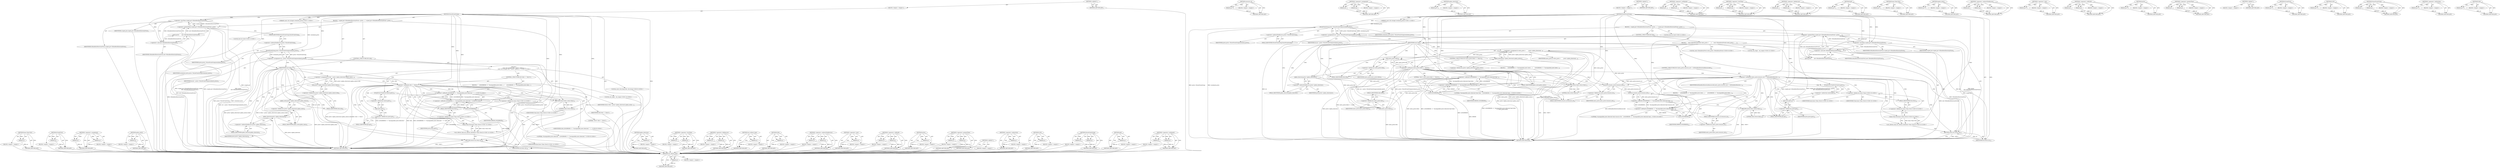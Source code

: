 digraph "title" {
vulnerable_180 [label=<(METHOD,base.Time.Now)>];
vulnerable_181 [label=<(PARAM,p1)>];
vulnerable_182 [label=<(BLOCK,&lt;empty&gt;,&lt;empty&gt;)>];
vulnerable_183 [label=<(METHOD_RETURN,ANY)>];
vulnerable_164 [label=<(METHOD,FromProto)>];
vulnerable_165 [label=<(PARAM,p1)>];
vulnerable_166 [label=<(BLOCK,&lt;empty&gt;,&lt;empty&gt;)>];
vulnerable_167 [label=<(METHOD_RETURN,ANY)>];
vulnerable_118 [label=<(METHOD,&lt;operator&gt;.assignment)>];
vulnerable_119 [label=<(PARAM,p1)>];
vulnerable_120 [label=<(PARAM,p2)>];
vulnerable_121 [label=<(BLOCK,&lt;empty&gt;,&lt;empty&gt;)>];
vulnerable_122 [label=<(METHOD_RETURN,ANY)>];
vulnerable_142 [label=<(METHOD,gdata_entry)>];
vulnerable_143 [label=<(PARAM,p1)>];
vulnerable_144 [label=<(BLOCK,&lt;empty&gt;,&lt;empty&gt;)>];
vulnerable_145 [label=<(METHOD_RETURN,ANY)>];
vulnerable_6 [label=<(METHOD,&lt;global&gt;)<SUB>1</SUB>>];
vulnerable_7 [label=<(BLOCK,&lt;empty&gt;,&lt;empty&gt;)<SUB>1</SUB>>];
vulnerable_8 [label=<(METHOD,ParseFromString)<SUB>1</SUB>>];
vulnerable_9 [label="<(PARAM,const std::string&amp; serialized_proto)<SUB>1</SUB>>"];
vulnerable_10 [label=<(BLOCK,{
  scoped_ptr&lt;GDataRootDirectoryProto&gt; proto(
...,{
  scoped_ptr&lt;GDataRootDirectoryProto&gt; proto(
...)<SUB>1</SUB>>];
vulnerable_11 [label=<(&lt;operator&gt;.greaterThan,scoped_ptr&lt;GDataRootDirectoryProto&gt; proto(
    ...)<SUB>2</SUB>>];
vulnerable_12 [label=<(&lt;operator&gt;.lessThan,scoped_ptr&lt;GDataRootDirectoryProto)<SUB>2</SUB>>];
vulnerable_13 [label=<(IDENTIFIER,scoped_ptr,scoped_ptr&lt;GDataRootDirectoryProto)<SUB>2</SUB>>];
vulnerable_14 [label=<(IDENTIFIER,GDataRootDirectoryProto,scoped_ptr&lt;GDataRootDirectoryProto)<SUB>2</SUB>>];
vulnerable_15 [label=<(proto,proto(
       new GDataRootDirectoryProto()))<SUB>2</SUB>>];
vulnerable_16 [label=<(&lt;operator&gt;.new,new GDataRootDirectoryProto())<SUB>3</SUB>>];
vulnerable_17 [label=<(IDENTIFIER,GDataRootDirectoryProto,new GDataRootDirectoryProto())<SUB>3</SUB>>];
vulnerable_18 [label="<(LOCAL,bool ok: bool)<SUB>4</SUB>>"];
vulnerable_19 [label=<(&lt;operator&gt;.assignment,ok = proto-&gt;ParseFromString(serialized_proto))<SUB>4</SUB>>];
vulnerable_20 [label=<(IDENTIFIER,ok,ok = proto-&gt;ParseFromString(serialized_proto))<SUB>4</SUB>>];
vulnerable_21 [label=<(ParseFromString,proto-&gt;ParseFromString(serialized_proto))<SUB>4</SUB>>];
vulnerable_22 [label=<(&lt;operator&gt;.indirectFieldAccess,proto-&gt;ParseFromString)<SUB>4</SUB>>];
vulnerable_23 [label=<(IDENTIFIER,proto,proto-&gt;ParseFromString(serialized_proto))<SUB>4</SUB>>];
vulnerable_24 [label=<(FIELD_IDENTIFIER,ParseFromString,ParseFromString)<SUB>4</SUB>>];
vulnerable_25 [label=<(IDENTIFIER,serialized_proto,proto-&gt;ParseFromString(serialized_proto))<SUB>4</SUB>>];
vulnerable_26 [label=<(CONTROL_STRUCTURE,IF,if (ok))<SUB>5</SUB>>];
vulnerable_27 [label=<(IDENTIFIER,ok,if (ok))<SUB>5</SUB>>];
vulnerable_28 [label="<(BLOCK,{
    const std::string&amp; title = proto-&gt;gdata_d...,{
    const std::string&amp; title = proto-&gt;gdata_d...)<SUB>5</SUB>>"];
vulnerable_29 [label="<(LOCAL,const std.string title: std.string)<SUB>6</SUB>>"];
vulnerable_30 [label=<(&lt;operator&gt;.assignment,&amp; title = proto-&gt;gdata_directory().gdata_entry(...)<SUB>6</SUB>>];
vulnerable_31 [label=<(IDENTIFIER,title,&amp; title = proto-&gt;gdata_directory().gdata_entry(...)<SUB>6</SUB>>];
vulnerable_32 [label=<(title,proto-&gt;gdata_directory().gdata_entry().title())<SUB>6</SUB>>];
vulnerable_33 [label=<(&lt;operator&gt;.fieldAccess,proto-&gt;gdata_directory().gdata_entry().title)<SUB>6</SUB>>];
vulnerable_34 [label=<(gdata_entry,proto-&gt;gdata_directory().gdata_entry())<SUB>6</SUB>>];
vulnerable_35 [label=<(&lt;operator&gt;.fieldAccess,proto-&gt;gdata_directory().gdata_entry)<SUB>6</SUB>>];
vulnerable_36 [label=<(gdata_directory,proto-&gt;gdata_directory())<SUB>6</SUB>>];
vulnerable_37 [label=<(&lt;operator&gt;.indirectFieldAccess,proto-&gt;gdata_directory)<SUB>6</SUB>>];
vulnerable_38 [label=<(IDENTIFIER,proto,proto-&gt;gdata_directory())<SUB>6</SUB>>];
vulnerable_39 [label=<(FIELD_IDENTIFIER,gdata_directory,gdata_directory)<SUB>6</SUB>>];
vulnerable_40 [label=<(FIELD_IDENTIFIER,gdata_entry,gdata_entry)<SUB>6</SUB>>];
vulnerable_41 [label=<(FIELD_IDENTIFIER,title,title)<SUB>6</SUB>>];
vulnerable_42 [label=<(CONTROL_STRUCTURE,IF,if (title != &quot;drive&quot;))<SUB>7</SUB>>];
vulnerable_43 [label=<(&lt;operator&gt;.notEquals,title != &quot;drive&quot;)<SUB>7</SUB>>];
vulnerable_44 [label=<(IDENTIFIER,title,title != &quot;drive&quot;)<SUB>7</SUB>>];
vulnerable_45 [label=<(LITERAL,&quot;drive&quot;,title != &quot;drive&quot;)<SUB>7</SUB>>];
vulnerable_46 [label=<(BLOCK,{
      LOG(ERROR) &lt;&lt; &quot;Incompatible proto detec...,{
      LOG(ERROR) &lt;&lt; &quot;Incompatible proto detec...)<SUB>7</SUB>>];
vulnerable_47 [label="<(&lt;operator&gt;.shiftLeft,LOG(ERROR) &lt;&lt; &quot;Incompatible proto detected: &quot; &lt;...)<SUB>8</SUB>>"];
vulnerable_48 [label="<(&lt;operator&gt;.shiftLeft,LOG(ERROR) &lt;&lt; &quot;Incompatible proto detected: &quot;)<SUB>8</SUB>>"];
vulnerable_49 [label=<(LOG,LOG(ERROR))<SUB>8</SUB>>];
vulnerable_50 [label=<(IDENTIFIER,ERROR,LOG(ERROR))<SUB>8</SUB>>];
vulnerable_51 [label="<(LITERAL,&quot;Incompatible proto detected: &quot;,LOG(ERROR) &lt;&lt; &quot;Incompatible proto detected: &quot;)<SUB>8</SUB>>"];
vulnerable_52 [label="<(IDENTIFIER,title,LOG(ERROR) &lt;&lt; &quot;Incompatible proto detected: &quot; &lt;...)<SUB>8</SUB>>"];
vulnerable_53 [label=<(RETURN,return false;,return false;)<SUB>9</SUB>>];
vulnerable_54 [label=<(LITERAL,false,return false;)<SUB>9</SUB>>];
vulnerable_55 [label=<(FromProto,FromProto(*proto.get()))<SUB>12</SUB>>];
vulnerable_56 [label=<(&lt;operator&gt;.indirection,*proto.get())<SUB>12</SUB>>];
vulnerable_57 [label=<(get,proto.get())<SUB>12</SUB>>];
vulnerable_58 [label=<(&lt;operator&gt;.fieldAccess,proto.get)<SUB>12</SUB>>];
vulnerable_59 [label=<(IDENTIFIER,proto,proto.get())<SUB>12</SUB>>];
vulnerable_60 [label=<(FIELD_IDENTIFIER,get,get)<SUB>12</SUB>>];
vulnerable_61 [label="<(LOCAL,set_origin : set_origin)<SUB>13</SUB>>"];
vulnerable_62 [label="<(set_refresh_time,set_refresh_time(base::Time::Now()))<SUB>14</SUB>>"];
vulnerable_63 [label="<(base.Time.Now,base::Time::Now())<SUB>14</SUB>>"];
vulnerable_64 [label="<(&lt;operator&gt;.fieldAccess,base::Time::Now)<SUB>14</SUB>>"];
vulnerable_65 [label="<(&lt;operator&gt;.fieldAccess,base::Time)<SUB>14</SUB>>"];
vulnerable_66 [label="<(IDENTIFIER,base,base::Time::Now())<SUB>14</SUB>>"];
vulnerable_67 [label="<(IDENTIFIER,Time,base::Time::Now())<SUB>14</SUB>>"];
vulnerable_68 [label=<(FIELD_IDENTIFIER,Now,Now)<SUB>14</SUB>>];
vulnerable_69 [label=<(RETURN,return ok;,return ok;)<SUB>16</SUB>>];
vulnerable_70 [label=<(IDENTIFIER,ok,return ok;)<SUB>16</SUB>>];
vulnerable_71 [label=<(METHOD_RETURN,bool)<SUB>1</SUB>>];
vulnerable_73 [label=<(METHOD_RETURN,ANY)<SUB>1</SUB>>];
vulnerable_146 [label=<(METHOD,gdata_directory)>];
vulnerable_147 [label=<(PARAM,p1)>];
vulnerable_148 [label=<(BLOCK,&lt;empty&gt;,&lt;empty&gt;)>];
vulnerable_149 [label=<(METHOD_RETURN,ANY)>];
vulnerable_105 [label=<(METHOD,&lt;operator&gt;.lessThan)>];
vulnerable_106 [label=<(PARAM,p1)>];
vulnerable_107 [label=<(PARAM,p2)>];
vulnerable_108 [label=<(BLOCK,&lt;empty&gt;,&lt;empty&gt;)>];
vulnerable_109 [label=<(METHOD_RETURN,ANY)>];
vulnerable_137 [label=<(METHOD,&lt;operator&gt;.fieldAccess)>];
vulnerable_138 [label=<(PARAM,p1)>];
vulnerable_139 [label=<(PARAM,p2)>];
vulnerable_140 [label=<(BLOCK,&lt;empty&gt;,&lt;empty&gt;)>];
vulnerable_141 [label=<(METHOD_RETURN,ANY)>];
vulnerable_176 [label=<(METHOD,set_refresh_time)>];
vulnerable_177 [label=<(PARAM,p1)>];
vulnerable_178 [label=<(BLOCK,&lt;empty&gt;,&lt;empty&gt;)>];
vulnerable_179 [label=<(METHOD_RETURN,ANY)>];
vulnerable_133 [label=<(METHOD,title)>];
vulnerable_134 [label=<(PARAM,p1)>];
vulnerable_135 [label=<(BLOCK,&lt;empty&gt;,&lt;empty&gt;)>];
vulnerable_136 [label=<(METHOD_RETURN,ANY)>];
vulnerable_128 [label=<(METHOD,&lt;operator&gt;.indirectFieldAccess)>];
vulnerable_129 [label=<(PARAM,p1)>];
vulnerable_130 [label=<(PARAM,p2)>];
vulnerable_131 [label=<(BLOCK,&lt;empty&gt;,&lt;empty&gt;)>];
vulnerable_132 [label=<(METHOD_RETURN,ANY)>];
vulnerable_114 [label=<(METHOD,&lt;operator&gt;.new)>];
vulnerable_115 [label=<(PARAM,p1)>];
vulnerable_116 [label=<(BLOCK,&lt;empty&gt;,&lt;empty&gt;)>];
vulnerable_117 [label=<(METHOD_RETURN,ANY)>];
vulnerable_155 [label=<(METHOD,&lt;operator&gt;.shiftLeft)>];
vulnerable_156 [label=<(PARAM,p1)>];
vulnerable_157 [label=<(PARAM,p2)>];
vulnerable_158 [label=<(BLOCK,&lt;empty&gt;,&lt;empty&gt;)>];
vulnerable_159 [label=<(METHOD_RETURN,ANY)>];
vulnerable_110 [label=<(METHOD,proto)>];
vulnerable_111 [label=<(PARAM,p1)>];
vulnerable_112 [label=<(BLOCK,&lt;empty&gt;,&lt;empty&gt;)>];
vulnerable_113 [label=<(METHOD_RETURN,ANY)>];
vulnerable_100 [label=<(METHOD,&lt;operator&gt;.greaterThan)>];
vulnerable_101 [label=<(PARAM,p1)>];
vulnerable_102 [label=<(PARAM,p2)>];
vulnerable_103 [label=<(BLOCK,&lt;empty&gt;,&lt;empty&gt;)>];
vulnerable_104 [label=<(METHOD_RETURN,ANY)>];
vulnerable_94 [label=<(METHOD,&lt;global&gt;)<SUB>1</SUB>>];
vulnerable_95 [label=<(BLOCK,&lt;empty&gt;,&lt;empty&gt;)>];
vulnerable_96 [label=<(METHOD_RETURN,ANY)>];
vulnerable_168 [label=<(METHOD,&lt;operator&gt;.indirection)>];
vulnerable_169 [label=<(PARAM,p1)>];
vulnerable_170 [label=<(BLOCK,&lt;empty&gt;,&lt;empty&gt;)>];
vulnerable_171 [label=<(METHOD_RETURN,ANY)>];
vulnerable_160 [label=<(METHOD,LOG)>];
vulnerable_161 [label=<(PARAM,p1)>];
vulnerable_162 [label=<(BLOCK,&lt;empty&gt;,&lt;empty&gt;)>];
vulnerable_163 [label=<(METHOD_RETURN,ANY)>];
vulnerable_123 [label=<(METHOD,ParseFromString)>];
vulnerable_124 [label=<(PARAM,p1)>];
vulnerable_125 [label=<(PARAM,p2)>];
vulnerable_126 [label=<(BLOCK,&lt;empty&gt;,&lt;empty&gt;)>];
vulnerable_127 [label=<(METHOD_RETURN,ANY)>];
vulnerable_172 [label=<(METHOD,get)>];
vulnerable_173 [label=<(PARAM,p1)>];
vulnerable_174 [label=<(BLOCK,&lt;empty&gt;,&lt;empty&gt;)>];
vulnerable_175 [label=<(METHOD_RETURN,ANY)>];
vulnerable_150 [label=<(METHOD,&lt;operator&gt;.notEquals)>];
vulnerable_151 [label=<(PARAM,p1)>];
vulnerable_152 [label=<(PARAM,p2)>];
vulnerable_153 [label=<(BLOCK,&lt;empty&gt;,&lt;empty&gt;)>];
vulnerable_154 [label=<(METHOD_RETURN,ANY)>];
fixed_206 [label=<(METHOD,set_refresh_time)>];
fixed_207 [label=<(PARAM,p1)>];
fixed_208 [label=<(BLOCK,&lt;empty&gt;,&lt;empty&gt;)>];
fixed_209 [label=<(METHOD_RETURN,ANY)>];
fixed_190 [label=<(METHOD,resource_id)>];
fixed_191 [label=<(PARAM,p1)>];
fixed_192 [label=<(BLOCK,&lt;empty&gt;,&lt;empty&gt;)>];
fixed_193 [label=<(METHOD_RETURN,ANY)>];
fixed_144 [label=<(METHOD,&lt;operator&gt;.assignment)>];
fixed_145 [label=<(PARAM,p1)>];
fixed_146 [label=<(PARAM,p2)>];
fixed_147 [label=<(BLOCK,&lt;empty&gt;,&lt;empty&gt;)>];
fixed_148 [label=<(METHOD_RETURN,ANY)>];
fixed_168 [label=<(METHOD,gdata_directory)>];
fixed_169 [label=<(PARAM,p1)>];
fixed_170 [label=<(BLOCK,&lt;empty&gt;,&lt;empty&gt;)>];
fixed_171 [label=<(METHOD_RETURN,ANY)>];
fixed_6 [label=<(METHOD,&lt;global&gt;)<SUB>1</SUB>>];
fixed_7 [label=<(BLOCK,&lt;empty&gt;,&lt;empty&gt;)<SUB>1</SUB>>];
fixed_8 [label=<(METHOD,ParseFromString)<SUB>1</SUB>>];
fixed_9 [label="<(PARAM,const std::string&amp; serialized_proto)<SUB>1</SUB>>"];
fixed_10 [label=<(BLOCK,{
  scoped_ptr&lt;GDataRootDirectoryProto&gt; proto(
...,{
  scoped_ptr&lt;GDataRootDirectoryProto&gt; proto(
...)<SUB>1</SUB>>];
fixed_11 [label=<(&lt;operator&gt;.greaterThan,scoped_ptr&lt;GDataRootDirectoryProto&gt; proto(
    ...)<SUB>2</SUB>>];
fixed_12 [label=<(&lt;operator&gt;.lessThan,scoped_ptr&lt;GDataRootDirectoryProto)<SUB>2</SUB>>];
fixed_13 [label=<(IDENTIFIER,scoped_ptr,scoped_ptr&lt;GDataRootDirectoryProto)<SUB>2</SUB>>];
fixed_14 [label=<(IDENTIFIER,GDataRootDirectoryProto,scoped_ptr&lt;GDataRootDirectoryProto)<SUB>2</SUB>>];
fixed_15 [label=<(proto,proto(
       new GDataRootDirectoryProto()))<SUB>2</SUB>>];
fixed_16 [label=<(&lt;operator&gt;.new,new GDataRootDirectoryProto())<SUB>3</SUB>>];
fixed_17 [label=<(IDENTIFIER,GDataRootDirectoryProto,new GDataRootDirectoryProto())<SUB>3</SUB>>];
fixed_18 [label="<(LOCAL,bool ok: bool)<SUB>4</SUB>>"];
fixed_19 [label=<(&lt;operator&gt;.assignment,ok = proto-&gt;ParseFromString(serialized_proto))<SUB>4</SUB>>];
fixed_20 [label=<(IDENTIFIER,ok,ok = proto-&gt;ParseFromString(serialized_proto))<SUB>4</SUB>>];
fixed_21 [label=<(ParseFromString,proto-&gt;ParseFromString(serialized_proto))<SUB>4</SUB>>];
fixed_22 [label=<(&lt;operator&gt;.indirectFieldAccess,proto-&gt;ParseFromString)<SUB>4</SUB>>];
fixed_23 [label=<(IDENTIFIER,proto,proto-&gt;ParseFromString(serialized_proto))<SUB>4</SUB>>];
fixed_24 [label=<(FIELD_IDENTIFIER,ParseFromString,ParseFromString)<SUB>4</SUB>>];
fixed_25 [label=<(IDENTIFIER,serialized_proto,proto-&gt;ParseFromString(serialized_proto))<SUB>4</SUB>>];
fixed_26 [label=<(CONTROL_STRUCTURE,IF,if (ok))<SUB>5</SUB>>];
fixed_27 [label=<(IDENTIFIER,ok,if (ok))<SUB>5</SUB>>];
fixed_28 [label=<(BLOCK,{
    const GDataEntryProto&amp; entry_proto =
    ...,{
    const GDataEntryProto&amp; entry_proto =
    ...)<SUB>5</SUB>>];
fixed_29 [label="<(LOCAL,const GDataEntryProto entry_proto: GDataEntryProto)<SUB>6</SUB>>"];
fixed_30 [label=<(&lt;operator&gt;.assignment,&amp; entry_proto =
        proto-&gt;gdata_directory(...)<SUB>6</SUB>>];
fixed_31 [label=<(IDENTIFIER,entry_proto,&amp; entry_proto =
        proto-&gt;gdata_directory(...)<SUB>6</SUB>>];
fixed_32 [label=<(gdata_entry,proto-&gt;gdata_directory().gdata_entry())<SUB>7</SUB>>];
fixed_33 [label=<(&lt;operator&gt;.fieldAccess,proto-&gt;gdata_directory().gdata_entry)<SUB>7</SUB>>];
fixed_34 [label=<(gdata_directory,proto-&gt;gdata_directory())<SUB>7</SUB>>];
fixed_35 [label=<(&lt;operator&gt;.indirectFieldAccess,proto-&gt;gdata_directory)<SUB>7</SUB>>];
fixed_36 [label=<(IDENTIFIER,proto,proto-&gt;gdata_directory())<SUB>7</SUB>>];
fixed_37 [label=<(FIELD_IDENTIFIER,gdata_directory,gdata_directory)<SUB>7</SUB>>];
fixed_38 [label=<(FIELD_IDENTIFIER,gdata_entry,gdata_entry)<SUB>7</SUB>>];
fixed_39 [label=<(CONTROL_STRUCTURE,IF,if (entry_proto.title() != &quot;drive&quot;))<SUB>8</SUB>>];
fixed_40 [label=<(&lt;operator&gt;.notEquals,entry_proto.title() != &quot;drive&quot;)<SUB>8</SUB>>];
fixed_41 [label=<(title,entry_proto.title())<SUB>8</SUB>>];
fixed_42 [label=<(&lt;operator&gt;.fieldAccess,entry_proto.title)<SUB>8</SUB>>];
fixed_43 [label=<(IDENTIFIER,entry_proto,entry_proto.title())<SUB>8</SUB>>];
fixed_44 [label=<(FIELD_IDENTIFIER,title,title)<SUB>8</SUB>>];
fixed_45 [label=<(LITERAL,&quot;drive&quot;,entry_proto.title() != &quot;drive&quot;)<SUB>8</SUB>>];
fixed_46 [label=<(BLOCK,{
      LOG(ERROR) &lt;&lt; &quot;Incompatible proto detec...,{
      LOG(ERROR) &lt;&lt; &quot;Incompatible proto detec...)<SUB>8</SUB>>];
fixed_47 [label=<(&lt;operator&gt;.shiftLeft,LOG(ERROR) &lt;&lt; &quot;Incompatible proto detected (bad...)<SUB>9</SUB>>];
fixed_48 [label=<(&lt;operator&gt;.shiftLeft,LOG(ERROR) &lt;&lt; &quot;Incompatible proto detected (bad...)<SUB>9</SUB>>];
fixed_49 [label=<(LOG,LOG(ERROR))<SUB>9</SUB>>];
fixed_50 [label=<(IDENTIFIER,ERROR,LOG(ERROR))<SUB>9</SUB>>];
fixed_51 [label="<(LITERAL,&quot;Incompatible proto detected (bad title): &quot;,LOG(ERROR) &lt;&lt; &quot;Incompatible proto detected (bad...)<SUB>9</SUB>>"];
fixed_52 [label=<(title,entry_proto.title())<SUB>10</SUB>>];
fixed_53 [label=<(&lt;operator&gt;.fieldAccess,entry_proto.title)<SUB>10</SUB>>];
fixed_54 [label=<(IDENTIFIER,entry_proto,entry_proto.title())<SUB>10</SUB>>];
fixed_55 [label=<(FIELD_IDENTIFIER,title,title)<SUB>10</SUB>>];
fixed_56 [label=<(RETURN,return false;,return false;)<SUB>11</SUB>>];
fixed_57 [label=<(LITERAL,false,return false;)<SUB>11</SUB>>];
fixed_58 [label=<(CONTROL_STRUCTURE,IF,if (entry_proto.resource_id() != kGDataRootDirectoryResourceId))<SUB>15</SUB>>];
fixed_59 [label=<(&lt;operator&gt;.notEquals,entry_proto.resource_id() != kGDataRootDirector...)<SUB>15</SUB>>];
fixed_60 [label=<(resource_id,entry_proto.resource_id())<SUB>15</SUB>>];
fixed_61 [label=<(&lt;operator&gt;.fieldAccess,entry_proto.resource_id)<SUB>15</SUB>>];
fixed_62 [label=<(IDENTIFIER,entry_proto,entry_proto.resource_id())<SUB>15</SUB>>];
fixed_63 [label=<(FIELD_IDENTIFIER,resource_id,resource_id)<SUB>15</SUB>>];
fixed_64 [label=<(IDENTIFIER,kGDataRootDirectoryResourceId,entry_proto.resource_id() != kGDataRootDirector...)<SUB>15</SUB>>];
fixed_65 [label=<(BLOCK,{
      LOG(ERROR) &lt;&lt; &quot;Incompatible proto detec...,{
      LOG(ERROR) &lt;&lt; &quot;Incompatible proto detec...)<SUB>15</SUB>>];
fixed_66 [label=<(&lt;operator&gt;.shiftLeft,LOG(ERROR) &lt;&lt; &quot;Incompatible proto detected (bad...)<SUB>16</SUB>>];
fixed_67 [label=<(&lt;operator&gt;.shiftLeft,LOG(ERROR) &lt;&lt; &quot;Incompatible proto detected (bad...)<SUB>16</SUB>>];
fixed_68 [label=<(LOG,LOG(ERROR))<SUB>16</SUB>>];
fixed_69 [label=<(IDENTIFIER,ERROR,LOG(ERROR))<SUB>16</SUB>>];
fixed_70 [label="<(LITERAL,&quot;Incompatible proto detected (bad resource ID): &quot;,LOG(ERROR) &lt;&lt; &quot;Incompatible proto detected (bad...)<SUB>16</SUB>>"];
fixed_71 [label=<(resource_id,entry_proto.resource_id())<SUB>17</SUB>>];
fixed_72 [label=<(&lt;operator&gt;.fieldAccess,entry_proto.resource_id)<SUB>17</SUB>>];
fixed_73 [label=<(IDENTIFIER,entry_proto,entry_proto.resource_id())<SUB>17</SUB>>];
fixed_74 [label=<(FIELD_IDENTIFIER,resource_id,resource_id)<SUB>17</SUB>>];
fixed_75 [label=<(RETURN,return false;,return false;)<SUB>18</SUB>>];
fixed_76 [label=<(LITERAL,false,return false;)<SUB>18</SUB>>];
fixed_77 [label=<(FromProto,FromProto(*proto.get()))<SUB>21</SUB>>];
fixed_78 [label=<(&lt;operator&gt;.indirection,*proto.get())<SUB>21</SUB>>];
fixed_79 [label=<(get,proto.get())<SUB>21</SUB>>];
fixed_80 [label=<(&lt;operator&gt;.fieldAccess,proto.get)<SUB>21</SUB>>];
fixed_81 [label=<(IDENTIFIER,proto,proto.get())<SUB>21</SUB>>];
fixed_82 [label=<(FIELD_IDENTIFIER,get,get)<SUB>21</SUB>>];
fixed_83 [label="<(LOCAL,set_origin : set_origin)<SUB>22</SUB>>"];
fixed_84 [label="<(set_refresh_time,set_refresh_time(base::Time::Now()))<SUB>23</SUB>>"];
fixed_85 [label="<(base.Time.Now,base::Time::Now())<SUB>23</SUB>>"];
fixed_86 [label="<(&lt;operator&gt;.fieldAccess,base::Time::Now)<SUB>23</SUB>>"];
fixed_87 [label="<(&lt;operator&gt;.fieldAccess,base::Time)<SUB>23</SUB>>"];
fixed_88 [label="<(IDENTIFIER,base,base::Time::Now())<SUB>23</SUB>>"];
fixed_89 [label="<(IDENTIFIER,Time,base::Time::Now())<SUB>23</SUB>>"];
fixed_90 [label=<(FIELD_IDENTIFIER,Now,Now)<SUB>23</SUB>>];
fixed_91 [label=<(RETURN,return ok;,return ok;)<SUB>25</SUB>>];
fixed_92 [label=<(IDENTIFIER,ok,return ok;)<SUB>25</SUB>>];
fixed_93 [label=<(METHOD_RETURN,bool)<SUB>1</SUB>>];
fixed_95 [label=<(METHOD_RETURN,ANY)<SUB>1</SUB>>];
fixed_172 [label=<(METHOD,&lt;operator&gt;.notEquals)>];
fixed_173 [label=<(PARAM,p1)>];
fixed_174 [label=<(PARAM,p2)>];
fixed_175 [label=<(BLOCK,&lt;empty&gt;,&lt;empty&gt;)>];
fixed_176 [label=<(METHOD_RETURN,ANY)>];
fixed_131 [label=<(METHOD,&lt;operator&gt;.lessThan)>];
fixed_132 [label=<(PARAM,p1)>];
fixed_133 [label=<(PARAM,p2)>];
fixed_134 [label=<(BLOCK,&lt;empty&gt;,&lt;empty&gt;)>];
fixed_135 [label=<(METHOD_RETURN,ANY)>];
fixed_163 [label=<(METHOD,&lt;operator&gt;.fieldAccess)>];
fixed_164 [label=<(PARAM,p1)>];
fixed_165 [label=<(PARAM,p2)>];
fixed_166 [label=<(BLOCK,&lt;empty&gt;,&lt;empty&gt;)>];
fixed_167 [label=<(METHOD_RETURN,ANY)>];
fixed_202 [label=<(METHOD,get)>];
fixed_203 [label=<(PARAM,p1)>];
fixed_204 [label=<(BLOCK,&lt;empty&gt;,&lt;empty&gt;)>];
fixed_205 [label=<(METHOD_RETURN,ANY)>];
fixed_210 [label=<(METHOD,base.Time.Now)>];
fixed_211 [label=<(PARAM,p1)>];
fixed_212 [label=<(BLOCK,&lt;empty&gt;,&lt;empty&gt;)>];
fixed_213 [label=<(METHOD_RETURN,ANY)>];
fixed_159 [label=<(METHOD,gdata_entry)>];
fixed_160 [label=<(PARAM,p1)>];
fixed_161 [label=<(BLOCK,&lt;empty&gt;,&lt;empty&gt;)>];
fixed_162 [label=<(METHOD_RETURN,ANY)>];
fixed_154 [label=<(METHOD,&lt;operator&gt;.indirectFieldAccess)>];
fixed_155 [label=<(PARAM,p1)>];
fixed_156 [label=<(PARAM,p2)>];
fixed_157 [label=<(BLOCK,&lt;empty&gt;,&lt;empty&gt;)>];
fixed_158 [label=<(METHOD_RETURN,ANY)>];
fixed_140 [label=<(METHOD,&lt;operator&gt;.new)>];
fixed_141 [label=<(PARAM,p1)>];
fixed_142 [label=<(BLOCK,&lt;empty&gt;,&lt;empty&gt;)>];
fixed_143 [label=<(METHOD_RETURN,ANY)>];
fixed_181 [label=<(METHOD,&lt;operator&gt;.shiftLeft)>];
fixed_182 [label=<(PARAM,p1)>];
fixed_183 [label=<(PARAM,p2)>];
fixed_184 [label=<(BLOCK,&lt;empty&gt;,&lt;empty&gt;)>];
fixed_185 [label=<(METHOD_RETURN,ANY)>];
fixed_136 [label=<(METHOD,proto)>];
fixed_137 [label=<(PARAM,p1)>];
fixed_138 [label=<(BLOCK,&lt;empty&gt;,&lt;empty&gt;)>];
fixed_139 [label=<(METHOD_RETURN,ANY)>];
fixed_126 [label=<(METHOD,&lt;operator&gt;.greaterThan)>];
fixed_127 [label=<(PARAM,p1)>];
fixed_128 [label=<(PARAM,p2)>];
fixed_129 [label=<(BLOCK,&lt;empty&gt;,&lt;empty&gt;)>];
fixed_130 [label=<(METHOD_RETURN,ANY)>];
fixed_120 [label=<(METHOD,&lt;global&gt;)<SUB>1</SUB>>];
fixed_121 [label=<(BLOCK,&lt;empty&gt;,&lt;empty&gt;)>];
fixed_122 [label=<(METHOD_RETURN,ANY)>];
fixed_194 [label=<(METHOD,FromProto)>];
fixed_195 [label=<(PARAM,p1)>];
fixed_196 [label=<(BLOCK,&lt;empty&gt;,&lt;empty&gt;)>];
fixed_197 [label=<(METHOD_RETURN,ANY)>];
fixed_186 [label=<(METHOD,LOG)>];
fixed_187 [label=<(PARAM,p1)>];
fixed_188 [label=<(BLOCK,&lt;empty&gt;,&lt;empty&gt;)>];
fixed_189 [label=<(METHOD_RETURN,ANY)>];
fixed_149 [label=<(METHOD,ParseFromString)>];
fixed_150 [label=<(PARAM,p1)>];
fixed_151 [label=<(PARAM,p2)>];
fixed_152 [label=<(BLOCK,&lt;empty&gt;,&lt;empty&gt;)>];
fixed_153 [label=<(METHOD_RETURN,ANY)>];
fixed_198 [label=<(METHOD,&lt;operator&gt;.indirection)>];
fixed_199 [label=<(PARAM,p1)>];
fixed_200 [label=<(BLOCK,&lt;empty&gt;,&lt;empty&gt;)>];
fixed_201 [label=<(METHOD_RETURN,ANY)>];
fixed_177 [label=<(METHOD,title)>];
fixed_178 [label=<(PARAM,p1)>];
fixed_179 [label=<(BLOCK,&lt;empty&gt;,&lt;empty&gt;)>];
fixed_180 [label=<(METHOD_RETURN,ANY)>];
vulnerable_180 -> vulnerable_181  [key=0, label="AST: "];
vulnerable_180 -> vulnerable_181  [key=1, label="DDG: "];
vulnerable_180 -> vulnerable_182  [key=0, label="AST: "];
vulnerable_180 -> vulnerable_183  [key=0, label="AST: "];
vulnerable_180 -> vulnerable_183  [key=1, label="CFG: "];
vulnerable_181 -> vulnerable_183  [key=0, label="DDG: p1"];
vulnerable_182 -> fixed_206  [key=0];
vulnerable_183 -> fixed_206  [key=0];
vulnerable_164 -> vulnerable_165  [key=0, label="AST: "];
vulnerable_164 -> vulnerable_165  [key=1, label="DDG: "];
vulnerable_164 -> vulnerable_166  [key=0, label="AST: "];
vulnerable_164 -> vulnerable_167  [key=0, label="AST: "];
vulnerable_164 -> vulnerable_167  [key=1, label="CFG: "];
vulnerable_165 -> vulnerable_167  [key=0, label="DDG: p1"];
vulnerable_166 -> fixed_206  [key=0];
vulnerable_167 -> fixed_206  [key=0];
vulnerable_118 -> vulnerable_119  [key=0, label="AST: "];
vulnerable_118 -> vulnerable_119  [key=1, label="DDG: "];
vulnerable_118 -> vulnerable_121  [key=0, label="AST: "];
vulnerable_118 -> vulnerable_120  [key=0, label="AST: "];
vulnerable_118 -> vulnerable_120  [key=1, label="DDG: "];
vulnerable_118 -> vulnerable_122  [key=0, label="AST: "];
vulnerable_118 -> vulnerable_122  [key=1, label="CFG: "];
vulnerable_119 -> vulnerable_122  [key=0, label="DDG: p1"];
vulnerable_120 -> vulnerable_122  [key=0, label="DDG: p2"];
vulnerable_121 -> fixed_206  [key=0];
vulnerable_122 -> fixed_206  [key=0];
vulnerable_142 -> vulnerable_143  [key=0, label="AST: "];
vulnerable_142 -> vulnerable_143  [key=1, label="DDG: "];
vulnerable_142 -> vulnerable_144  [key=0, label="AST: "];
vulnerable_142 -> vulnerable_145  [key=0, label="AST: "];
vulnerable_142 -> vulnerable_145  [key=1, label="CFG: "];
vulnerable_143 -> vulnerable_145  [key=0, label="DDG: p1"];
vulnerable_144 -> fixed_206  [key=0];
vulnerable_145 -> fixed_206  [key=0];
vulnerable_6 -> vulnerable_7  [key=0, label="AST: "];
vulnerable_6 -> vulnerable_73  [key=0, label="AST: "];
vulnerable_6 -> vulnerable_73  [key=1, label="CFG: "];
vulnerable_7 -> vulnerable_8  [key=0, label="AST: "];
vulnerable_8 -> vulnerable_9  [key=0, label="AST: "];
vulnerable_8 -> vulnerable_9  [key=1, label="DDG: "];
vulnerable_8 -> vulnerable_10  [key=0, label="AST: "];
vulnerable_8 -> vulnerable_71  [key=0, label="AST: "];
vulnerable_8 -> vulnerable_12  [key=0, label="CFG: "];
vulnerable_8 -> vulnerable_12  [key=1, label="DDG: "];
vulnerable_8 -> vulnerable_27  [key=0, label="DDG: "];
vulnerable_8 -> vulnerable_70  [key=0, label="DDG: "];
vulnerable_8 -> vulnerable_21  [key=0, label="DDG: "];
vulnerable_8 -> vulnerable_16  [key=0, label="DDG: "];
vulnerable_8 -> vulnerable_43  [key=0, label="DDG: "];
vulnerable_8 -> vulnerable_53  [key=0, label="DDG: "];
vulnerable_8 -> vulnerable_47  [key=0, label="DDG: "];
vulnerable_8 -> vulnerable_54  [key=0, label="DDG: "];
vulnerable_8 -> vulnerable_48  [key=0, label="DDG: "];
vulnerable_8 -> vulnerable_49  [key=0, label="DDG: "];
vulnerable_9 -> vulnerable_21  [key=0, label="DDG: serialized_proto"];
vulnerable_10 -> vulnerable_11  [key=0, label="AST: "];
vulnerable_10 -> vulnerable_18  [key=0, label="AST: "];
vulnerable_10 -> vulnerable_19  [key=0, label="AST: "];
vulnerable_10 -> vulnerable_26  [key=0, label="AST: "];
vulnerable_10 -> vulnerable_69  [key=0, label="AST: "];
vulnerable_11 -> vulnerable_12  [key=0, label="AST: "];
vulnerable_11 -> vulnerable_15  [key=0, label="AST: "];
vulnerable_11 -> vulnerable_24  [key=0, label="CFG: "];
vulnerable_11 -> vulnerable_71  [key=0, label="DDG: scoped_ptr&lt;GDataRootDirectoryProto"];
vulnerable_11 -> vulnerable_71  [key=1, label="DDG: proto(
       new GDataRootDirectoryProto())"];
vulnerable_11 -> vulnerable_71  [key=2, label="DDG: scoped_ptr&lt;GDataRootDirectoryProto&gt; proto(
       new GDataRootDirectoryProto())"];
vulnerable_12 -> vulnerable_13  [key=0, label="AST: "];
vulnerable_12 -> vulnerable_14  [key=0, label="AST: "];
vulnerable_12 -> vulnerable_16  [key=0, label="CFG: "];
vulnerable_12 -> vulnerable_16  [key=1, label="DDG: GDataRootDirectoryProto"];
vulnerable_12 -> vulnerable_71  [key=0, label="DDG: scoped_ptr"];
vulnerable_12 -> vulnerable_11  [key=0, label="DDG: scoped_ptr"];
vulnerable_12 -> vulnerable_11  [key=1, label="DDG: GDataRootDirectoryProto"];
vulnerable_13 -> fixed_206  [key=0];
vulnerable_14 -> fixed_206  [key=0];
vulnerable_15 -> vulnerable_16  [key=0, label="AST: "];
vulnerable_15 -> vulnerable_11  [key=0, label="CFG: "];
vulnerable_15 -> vulnerable_11  [key=1, label="DDG: new GDataRootDirectoryProto()"];
vulnerable_15 -> vulnerable_71  [key=0, label="DDG: new GDataRootDirectoryProto()"];
vulnerable_16 -> vulnerable_17  [key=0, label="AST: "];
vulnerable_16 -> vulnerable_15  [key=0, label="CFG: "];
vulnerable_16 -> vulnerable_15  [key=1, label="DDG: GDataRootDirectoryProto"];
vulnerable_16 -> vulnerable_71  [key=0, label="DDG: GDataRootDirectoryProto"];
vulnerable_17 -> fixed_206  [key=0];
vulnerable_18 -> fixed_206  [key=0];
vulnerable_19 -> vulnerable_20  [key=0, label="AST: "];
vulnerable_19 -> vulnerable_21  [key=0, label="AST: "];
vulnerable_19 -> vulnerable_27  [key=0, label="CFG: "];
vulnerable_19 -> vulnerable_71  [key=0, label="DDG: ok"];
vulnerable_19 -> vulnerable_71  [key=1, label="DDG: proto-&gt;ParseFromString(serialized_proto)"];
vulnerable_19 -> vulnerable_71  [key=2, label="DDG: ok = proto-&gt;ParseFromString(serialized_proto)"];
vulnerable_19 -> vulnerable_70  [key=0, label="DDG: ok"];
vulnerable_20 -> fixed_206  [key=0];
vulnerable_21 -> vulnerable_22  [key=0, label="AST: "];
vulnerable_21 -> vulnerable_25  [key=0, label="AST: "];
vulnerable_21 -> vulnerable_19  [key=0, label="CFG: "];
vulnerable_21 -> vulnerable_19  [key=1, label="DDG: proto-&gt;ParseFromString"];
vulnerable_21 -> vulnerable_19  [key=2, label="DDG: serialized_proto"];
vulnerable_21 -> vulnerable_71  [key=0, label="DDG: proto-&gt;ParseFromString"];
vulnerable_21 -> vulnerable_71  [key=1, label="DDG: serialized_proto"];
vulnerable_22 -> vulnerable_23  [key=0, label="AST: "];
vulnerable_22 -> vulnerable_24  [key=0, label="AST: "];
vulnerable_22 -> vulnerable_21  [key=0, label="CFG: "];
vulnerable_23 -> fixed_206  [key=0];
vulnerable_24 -> vulnerable_22  [key=0, label="CFG: "];
vulnerable_25 -> fixed_206  [key=0];
vulnerable_26 -> vulnerable_27  [key=0, label="AST: "];
vulnerable_26 -> vulnerable_28  [key=0, label="AST: "];
vulnerable_27 -> vulnerable_39  [key=0, label="CFG: "];
vulnerable_27 -> vulnerable_39  [key=1, label="CDG: "];
vulnerable_27 -> vulnerable_69  [key=0, label="CFG: "];
vulnerable_27 -> vulnerable_69  [key=1, label="CDG: "];
vulnerable_27 -> vulnerable_30  [key=0, label="CDG: "];
vulnerable_27 -> vulnerable_34  [key=0, label="CDG: "];
vulnerable_27 -> vulnerable_32  [key=0, label="CDG: "];
vulnerable_27 -> vulnerable_33  [key=0, label="CDG: "];
vulnerable_27 -> vulnerable_36  [key=0, label="CDG: "];
vulnerable_27 -> vulnerable_37  [key=0, label="CDG: "];
vulnerable_27 -> vulnerable_41  [key=0, label="CDG: "];
vulnerable_27 -> vulnerable_40  [key=0, label="CDG: "];
vulnerable_27 -> vulnerable_35  [key=0, label="CDG: "];
vulnerable_27 -> vulnerable_43  [key=0, label="CDG: "];
vulnerable_28 -> vulnerable_29  [key=0, label="AST: "];
vulnerable_28 -> vulnerable_30  [key=0, label="AST: "];
vulnerable_28 -> vulnerable_42  [key=0, label="AST: "];
vulnerable_28 -> vulnerable_55  [key=0, label="AST: "];
vulnerable_28 -> vulnerable_61  [key=0, label="AST: "];
vulnerable_28 -> vulnerable_62  [key=0, label="AST: "];
vulnerable_29 -> fixed_206  [key=0];
vulnerable_30 -> vulnerable_31  [key=0, label="AST: "];
vulnerable_30 -> vulnerable_32  [key=0, label="AST: "];
vulnerable_30 -> vulnerable_43  [key=0, label="CFG: "];
vulnerable_30 -> vulnerable_43  [key=1, label="DDG: title"];
vulnerable_30 -> vulnerable_71  [key=0, label="DDG: proto-&gt;gdata_directory().gdata_entry().title()"];
vulnerable_30 -> vulnerable_71  [key=1, label="DDG: &amp; title = proto-&gt;gdata_directory().gdata_entry().title()"];
vulnerable_31 -> fixed_206  [key=0];
vulnerable_32 -> vulnerable_33  [key=0, label="AST: "];
vulnerable_32 -> vulnerable_30  [key=0, label="CFG: "];
vulnerable_32 -> vulnerable_30  [key=1, label="DDG: proto-&gt;gdata_directory().gdata_entry().title"];
vulnerable_32 -> vulnerable_71  [key=0, label="DDG: proto-&gt;gdata_directory().gdata_entry().title"];
vulnerable_33 -> vulnerable_34  [key=0, label="AST: "];
vulnerable_33 -> vulnerable_41  [key=0, label="AST: "];
vulnerable_33 -> vulnerable_32  [key=0, label="CFG: "];
vulnerable_34 -> vulnerable_35  [key=0, label="AST: "];
vulnerable_34 -> vulnerable_41  [key=0, label="CFG: "];
vulnerable_34 -> vulnerable_71  [key=0, label="DDG: proto-&gt;gdata_directory().gdata_entry"];
vulnerable_35 -> vulnerable_36  [key=0, label="AST: "];
vulnerable_35 -> vulnerable_40  [key=0, label="AST: "];
vulnerable_35 -> vulnerable_34  [key=0, label="CFG: "];
vulnerable_36 -> vulnerable_37  [key=0, label="AST: "];
vulnerable_36 -> vulnerable_40  [key=0, label="CFG: "];
vulnerable_36 -> vulnerable_71  [key=0, label="DDG: proto-&gt;gdata_directory"];
vulnerable_37 -> vulnerable_38  [key=0, label="AST: "];
vulnerable_37 -> vulnerable_39  [key=0, label="AST: "];
vulnerable_37 -> vulnerable_36  [key=0, label="CFG: "];
vulnerable_38 -> fixed_206  [key=0];
vulnerable_39 -> vulnerable_37  [key=0, label="CFG: "];
vulnerable_40 -> vulnerable_35  [key=0, label="CFG: "];
vulnerable_41 -> vulnerable_33  [key=0, label="CFG: "];
vulnerable_42 -> vulnerable_43  [key=0, label="AST: "];
vulnerable_42 -> vulnerable_46  [key=0, label="AST: "];
vulnerable_43 -> vulnerable_44  [key=0, label="AST: "];
vulnerable_43 -> vulnerable_45  [key=0, label="AST: "];
vulnerable_43 -> vulnerable_49  [key=0, label="CFG: "];
vulnerable_43 -> vulnerable_49  [key=1, label="CDG: "];
vulnerable_43 -> vulnerable_60  [key=0, label="CFG: "];
vulnerable_43 -> vulnerable_60  [key=1, label="CDG: "];
vulnerable_43 -> vulnerable_71  [key=0, label="DDG: title != &quot;drive&quot;"];
vulnerable_43 -> vulnerable_47  [key=0, label="DDG: title"];
vulnerable_43 -> vulnerable_47  [key=1, label="CDG: "];
vulnerable_43 -> vulnerable_48  [key=0, label="CDG: "];
vulnerable_43 -> vulnerable_58  [key=0, label="CDG: "];
vulnerable_43 -> vulnerable_68  [key=0, label="CDG: "];
vulnerable_43 -> vulnerable_64  [key=0, label="CDG: "];
vulnerable_43 -> vulnerable_57  [key=0, label="CDG: "];
vulnerable_43 -> vulnerable_53  [key=0, label="CDG: "];
vulnerable_43 -> vulnerable_56  [key=0, label="CDG: "];
vulnerable_43 -> vulnerable_69  [key=0, label="CDG: "];
vulnerable_43 -> vulnerable_63  [key=0, label="CDG: "];
vulnerable_43 -> vulnerable_65  [key=0, label="CDG: "];
vulnerable_43 -> vulnerable_55  [key=0, label="CDG: "];
vulnerable_43 -> vulnerable_62  [key=0, label="CDG: "];
vulnerable_44 -> fixed_206  [key=0];
vulnerable_45 -> fixed_206  [key=0];
vulnerable_46 -> vulnerable_47  [key=0, label="AST: "];
vulnerable_46 -> vulnerable_53  [key=0, label="AST: "];
vulnerable_47 -> vulnerable_48  [key=0, label="AST: "];
vulnerable_47 -> vulnerable_52  [key=0, label="AST: "];
vulnerable_47 -> vulnerable_53  [key=0, label="CFG: "];
vulnerable_47 -> vulnerable_71  [key=0, label="DDG: LOG(ERROR) &lt;&lt; &quot;Incompatible proto detected: &quot;"];
vulnerable_47 -> vulnerable_71  [key=1, label="DDG: title"];
vulnerable_47 -> vulnerable_71  [key=2, label="DDG: LOG(ERROR) &lt;&lt; &quot;Incompatible proto detected: &quot; &lt;&lt; title"];
vulnerable_48 -> vulnerable_49  [key=0, label="AST: "];
vulnerable_48 -> vulnerable_51  [key=0, label="AST: "];
vulnerable_48 -> vulnerable_47  [key=0, label="CFG: "];
vulnerable_48 -> vulnerable_47  [key=1, label="DDG: LOG(ERROR)"];
vulnerable_48 -> vulnerable_47  [key=2, label="DDG: &quot;Incompatible proto detected: &quot;"];
vulnerable_48 -> vulnerable_71  [key=0, label="DDG: LOG(ERROR)"];
vulnerable_49 -> vulnerable_50  [key=0, label="AST: "];
vulnerable_49 -> vulnerable_48  [key=0, label="CFG: "];
vulnerable_49 -> vulnerable_48  [key=1, label="DDG: ERROR"];
vulnerable_49 -> vulnerable_71  [key=0, label="DDG: ERROR"];
vulnerable_50 -> fixed_206  [key=0];
vulnerable_51 -> fixed_206  [key=0];
vulnerable_52 -> fixed_206  [key=0];
vulnerable_53 -> vulnerable_54  [key=0, label="AST: "];
vulnerable_53 -> vulnerable_71  [key=0, label="CFG: "];
vulnerable_53 -> vulnerable_71  [key=1, label="DDG: &lt;RET&gt;"];
vulnerable_54 -> vulnerable_53  [key=0, label="DDG: false"];
vulnerable_55 -> vulnerable_56  [key=0, label="AST: "];
vulnerable_55 -> vulnerable_65  [key=0, label="CFG: "];
vulnerable_56 -> vulnerable_57  [key=0, label="AST: "];
vulnerable_56 -> vulnerable_55  [key=0, label="CFG: "];
vulnerable_57 -> vulnerable_58  [key=0, label="AST: "];
vulnerable_57 -> vulnerable_56  [key=0, label="CFG: "];
vulnerable_58 -> vulnerable_59  [key=0, label="AST: "];
vulnerable_58 -> vulnerable_60  [key=0, label="AST: "];
vulnerable_58 -> vulnerable_57  [key=0, label="CFG: "];
vulnerable_59 -> fixed_206  [key=0];
vulnerable_60 -> vulnerable_58  [key=0, label="CFG: "];
vulnerable_61 -> fixed_206  [key=0];
vulnerable_62 -> vulnerable_63  [key=0, label="AST: "];
vulnerable_62 -> vulnerable_69  [key=0, label="CFG: "];
vulnerable_63 -> vulnerable_64  [key=0, label="AST: "];
vulnerable_63 -> vulnerable_62  [key=0, label="CFG: "];
vulnerable_63 -> vulnerable_62  [key=1, label="DDG: base::Time::Now"];
vulnerable_64 -> vulnerable_65  [key=0, label="AST: "];
vulnerable_64 -> vulnerable_68  [key=0, label="AST: "];
vulnerable_64 -> vulnerable_63  [key=0, label="CFG: "];
vulnerable_65 -> vulnerable_66  [key=0, label="AST: "];
vulnerable_65 -> vulnerable_67  [key=0, label="AST: "];
vulnerable_65 -> vulnerable_68  [key=0, label="CFG: "];
vulnerable_66 -> fixed_206  [key=0];
vulnerable_67 -> fixed_206  [key=0];
vulnerable_68 -> vulnerable_64  [key=0, label="CFG: "];
vulnerable_69 -> vulnerable_70  [key=0, label="AST: "];
vulnerable_69 -> vulnerable_71  [key=0, label="CFG: "];
vulnerable_69 -> vulnerable_71  [key=1, label="DDG: &lt;RET&gt;"];
vulnerable_70 -> vulnerable_69  [key=0, label="DDG: ok"];
vulnerable_71 -> fixed_206  [key=0];
vulnerable_73 -> fixed_206  [key=0];
vulnerable_146 -> vulnerable_147  [key=0, label="AST: "];
vulnerable_146 -> vulnerable_147  [key=1, label="DDG: "];
vulnerable_146 -> vulnerable_148  [key=0, label="AST: "];
vulnerable_146 -> vulnerable_149  [key=0, label="AST: "];
vulnerable_146 -> vulnerable_149  [key=1, label="CFG: "];
vulnerable_147 -> vulnerable_149  [key=0, label="DDG: p1"];
vulnerable_148 -> fixed_206  [key=0];
vulnerable_149 -> fixed_206  [key=0];
vulnerable_105 -> vulnerable_106  [key=0, label="AST: "];
vulnerable_105 -> vulnerable_106  [key=1, label="DDG: "];
vulnerable_105 -> vulnerable_108  [key=0, label="AST: "];
vulnerable_105 -> vulnerable_107  [key=0, label="AST: "];
vulnerable_105 -> vulnerable_107  [key=1, label="DDG: "];
vulnerable_105 -> vulnerable_109  [key=0, label="AST: "];
vulnerable_105 -> vulnerable_109  [key=1, label="CFG: "];
vulnerable_106 -> vulnerable_109  [key=0, label="DDG: p1"];
vulnerable_107 -> vulnerable_109  [key=0, label="DDG: p2"];
vulnerable_108 -> fixed_206  [key=0];
vulnerable_109 -> fixed_206  [key=0];
vulnerable_137 -> vulnerable_138  [key=0, label="AST: "];
vulnerable_137 -> vulnerable_138  [key=1, label="DDG: "];
vulnerable_137 -> vulnerable_140  [key=0, label="AST: "];
vulnerable_137 -> vulnerable_139  [key=0, label="AST: "];
vulnerable_137 -> vulnerable_139  [key=1, label="DDG: "];
vulnerable_137 -> vulnerable_141  [key=0, label="AST: "];
vulnerable_137 -> vulnerable_141  [key=1, label="CFG: "];
vulnerable_138 -> vulnerable_141  [key=0, label="DDG: p1"];
vulnerable_139 -> vulnerable_141  [key=0, label="DDG: p2"];
vulnerable_140 -> fixed_206  [key=0];
vulnerable_141 -> fixed_206  [key=0];
vulnerable_176 -> vulnerable_177  [key=0, label="AST: "];
vulnerable_176 -> vulnerable_177  [key=1, label="DDG: "];
vulnerable_176 -> vulnerable_178  [key=0, label="AST: "];
vulnerable_176 -> vulnerable_179  [key=0, label="AST: "];
vulnerable_176 -> vulnerable_179  [key=1, label="CFG: "];
vulnerable_177 -> vulnerable_179  [key=0, label="DDG: p1"];
vulnerable_178 -> fixed_206  [key=0];
vulnerable_179 -> fixed_206  [key=0];
vulnerable_133 -> vulnerable_134  [key=0, label="AST: "];
vulnerable_133 -> vulnerable_134  [key=1, label="DDG: "];
vulnerable_133 -> vulnerable_135  [key=0, label="AST: "];
vulnerable_133 -> vulnerable_136  [key=0, label="AST: "];
vulnerable_133 -> vulnerable_136  [key=1, label="CFG: "];
vulnerable_134 -> vulnerable_136  [key=0, label="DDG: p1"];
vulnerable_135 -> fixed_206  [key=0];
vulnerable_136 -> fixed_206  [key=0];
vulnerable_128 -> vulnerable_129  [key=0, label="AST: "];
vulnerable_128 -> vulnerable_129  [key=1, label="DDG: "];
vulnerable_128 -> vulnerable_131  [key=0, label="AST: "];
vulnerable_128 -> vulnerable_130  [key=0, label="AST: "];
vulnerable_128 -> vulnerable_130  [key=1, label="DDG: "];
vulnerable_128 -> vulnerable_132  [key=0, label="AST: "];
vulnerable_128 -> vulnerable_132  [key=1, label="CFG: "];
vulnerable_129 -> vulnerable_132  [key=0, label="DDG: p1"];
vulnerable_130 -> vulnerable_132  [key=0, label="DDG: p2"];
vulnerable_131 -> fixed_206  [key=0];
vulnerable_132 -> fixed_206  [key=0];
vulnerable_114 -> vulnerable_115  [key=0, label="AST: "];
vulnerable_114 -> vulnerable_115  [key=1, label="DDG: "];
vulnerable_114 -> vulnerable_116  [key=0, label="AST: "];
vulnerable_114 -> vulnerable_117  [key=0, label="AST: "];
vulnerable_114 -> vulnerable_117  [key=1, label="CFG: "];
vulnerable_115 -> vulnerable_117  [key=0, label="DDG: p1"];
vulnerable_116 -> fixed_206  [key=0];
vulnerable_117 -> fixed_206  [key=0];
vulnerable_155 -> vulnerable_156  [key=0, label="AST: "];
vulnerable_155 -> vulnerable_156  [key=1, label="DDG: "];
vulnerable_155 -> vulnerable_158  [key=0, label="AST: "];
vulnerable_155 -> vulnerable_157  [key=0, label="AST: "];
vulnerable_155 -> vulnerable_157  [key=1, label="DDG: "];
vulnerable_155 -> vulnerable_159  [key=0, label="AST: "];
vulnerable_155 -> vulnerable_159  [key=1, label="CFG: "];
vulnerable_156 -> vulnerable_159  [key=0, label="DDG: p1"];
vulnerable_157 -> vulnerable_159  [key=0, label="DDG: p2"];
vulnerable_158 -> fixed_206  [key=0];
vulnerable_159 -> fixed_206  [key=0];
vulnerable_110 -> vulnerable_111  [key=0, label="AST: "];
vulnerable_110 -> vulnerable_111  [key=1, label="DDG: "];
vulnerable_110 -> vulnerable_112  [key=0, label="AST: "];
vulnerable_110 -> vulnerable_113  [key=0, label="AST: "];
vulnerable_110 -> vulnerable_113  [key=1, label="CFG: "];
vulnerable_111 -> vulnerable_113  [key=0, label="DDG: p1"];
vulnerable_112 -> fixed_206  [key=0];
vulnerable_113 -> fixed_206  [key=0];
vulnerable_100 -> vulnerable_101  [key=0, label="AST: "];
vulnerable_100 -> vulnerable_101  [key=1, label="DDG: "];
vulnerable_100 -> vulnerable_103  [key=0, label="AST: "];
vulnerable_100 -> vulnerable_102  [key=0, label="AST: "];
vulnerable_100 -> vulnerable_102  [key=1, label="DDG: "];
vulnerable_100 -> vulnerable_104  [key=0, label="AST: "];
vulnerable_100 -> vulnerable_104  [key=1, label="CFG: "];
vulnerable_101 -> vulnerable_104  [key=0, label="DDG: p1"];
vulnerable_102 -> vulnerable_104  [key=0, label="DDG: p2"];
vulnerable_103 -> fixed_206  [key=0];
vulnerable_104 -> fixed_206  [key=0];
vulnerable_94 -> vulnerable_95  [key=0, label="AST: "];
vulnerable_94 -> vulnerable_96  [key=0, label="AST: "];
vulnerable_94 -> vulnerable_96  [key=1, label="CFG: "];
vulnerable_95 -> fixed_206  [key=0];
vulnerable_96 -> fixed_206  [key=0];
vulnerable_168 -> vulnerable_169  [key=0, label="AST: "];
vulnerable_168 -> vulnerable_169  [key=1, label="DDG: "];
vulnerable_168 -> vulnerable_170  [key=0, label="AST: "];
vulnerable_168 -> vulnerable_171  [key=0, label="AST: "];
vulnerable_168 -> vulnerable_171  [key=1, label="CFG: "];
vulnerable_169 -> vulnerable_171  [key=0, label="DDG: p1"];
vulnerable_170 -> fixed_206  [key=0];
vulnerable_171 -> fixed_206  [key=0];
vulnerable_160 -> vulnerable_161  [key=0, label="AST: "];
vulnerable_160 -> vulnerable_161  [key=1, label="DDG: "];
vulnerable_160 -> vulnerable_162  [key=0, label="AST: "];
vulnerable_160 -> vulnerable_163  [key=0, label="AST: "];
vulnerable_160 -> vulnerable_163  [key=1, label="CFG: "];
vulnerable_161 -> vulnerable_163  [key=0, label="DDG: p1"];
vulnerable_162 -> fixed_206  [key=0];
vulnerable_163 -> fixed_206  [key=0];
vulnerable_123 -> vulnerable_124  [key=0, label="AST: "];
vulnerable_123 -> vulnerable_124  [key=1, label="DDG: "];
vulnerable_123 -> vulnerable_126  [key=0, label="AST: "];
vulnerable_123 -> vulnerable_125  [key=0, label="AST: "];
vulnerable_123 -> vulnerable_125  [key=1, label="DDG: "];
vulnerable_123 -> vulnerable_127  [key=0, label="AST: "];
vulnerable_123 -> vulnerable_127  [key=1, label="CFG: "];
vulnerable_124 -> vulnerable_127  [key=0, label="DDG: p1"];
vulnerable_125 -> vulnerable_127  [key=0, label="DDG: p2"];
vulnerable_126 -> fixed_206  [key=0];
vulnerable_127 -> fixed_206  [key=0];
vulnerable_172 -> vulnerable_173  [key=0, label="AST: "];
vulnerable_172 -> vulnerable_173  [key=1, label="DDG: "];
vulnerable_172 -> vulnerable_174  [key=0, label="AST: "];
vulnerable_172 -> vulnerable_175  [key=0, label="AST: "];
vulnerable_172 -> vulnerable_175  [key=1, label="CFG: "];
vulnerable_173 -> vulnerable_175  [key=0, label="DDG: p1"];
vulnerable_174 -> fixed_206  [key=0];
vulnerable_175 -> fixed_206  [key=0];
vulnerable_150 -> vulnerable_151  [key=0, label="AST: "];
vulnerable_150 -> vulnerable_151  [key=1, label="DDG: "];
vulnerable_150 -> vulnerable_153  [key=0, label="AST: "];
vulnerable_150 -> vulnerable_152  [key=0, label="AST: "];
vulnerable_150 -> vulnerable_152  [key=1, label="DDG: "];
vulnerable_150 -> vulnerable_154  [key=0, label="AST: "];
vulnerable_150 -> vulnerable_154  [key=1, label="CFG: "];
vulnerable_151 -> vulnerable_154  [key=0, label="DDG: p1"];
vulnerable_152 -> vulnerable_154  [key=0, label="DDG: p2"];
vulnerable_153 -> fixed_206  [key=0];
vulnerable_154 -> fixed_206  [key=0];
fixed_206 -> fixed_207  [key=0, label="AST: "];
fixed_206 -> fixed_207  [key=1, label="DDG: "];
fixed_206 -> fixed_208  [key=0, label="AST: "];
fixed_206 -> fixed_209  [key=0, label="AST: "];
fixed_206 -> fixed_209  [key=1, label="CFG: "];
fixed_207 -> fixed_209  [key=0, label="DDG: p1"];
fixed_190 -> fixed_191  [key=0, label="AST: "];
fixed_190 -> fixed_191  [key=1, label="DDG: "];
fixed_190 -> fixed_192  [key=0, label="AST: "];
fixed_190 -> fixed_193  [key=0, label="AST: "];
fixed_190 -> fixed_193  [key=1, label="CFG: "];
fixed_191 -> fixed_193  [key=0, label="DDG: p1"];
fixed_144 -> fixed_145  [key=0, label="AST: "];
fixed_144 -> fixed_145  [key=1, label="DDG: "];
fixed_144 -> fixed_147  [key=0, label="AST: "];
fixed_144 -> fixed_146  [key=0, label="AST: "];
fixed_144 -> fixed_146  [key=1, label="DDG: "];
fixed_144 -> fixed_148  [key=0, label="AST: "];
fixed_144 -> fixed_148  [key=1, label="CFG: "];
fixed_145 -> fixed_148  [key=0, label="DDG: p1"];
fixed_146 -> fixed_148  [key=0, label="DDG: p2"];
fixed_168 -> fixed_169  [key=0, label="AST: "];
fixed_168 -> fixed_169  [key=1, label="DDG: "];
fixed_168 -> fixed_170  [key=0, label="AST: "];
fixed_168 -> fixed_171  [key=0, label="AST: "];
fixed_168 -> fixed_171  [key=1, label="CFG: "];
fixed_169 -> fixed_171  [key=0, label="DDG: p1"];
fixed_6 -> fixed_7  [key=0, label="AST: "];
fixed_6 -> fixed_95  [key=0, label="AST: "];
fixed_6 -> fixed_95  [key=1, label="CFG: "];
fixed_7 -> fixed_8  [key=0, label="AST: "];
fixed_8 -> fixed_9  [key=0, label="AST: "];
fixed_8 -> fixed_9  [key=1, label="DDG: "];
fixed_8 -> fixed_10  [key=0, label="AST: "];
fixed_8 -> fixed_93  [key=0, label="AST: "];
fixed_8 -> fixed_12  [key=0, label="CFG: "];
fixed_8 -> fixed_12  [key=1, label="DDG: "];
fixed_8 -> fixed_27  [key=0, label="DDG: "];
fixed_8 -> fixed_92  [key=0, label="DDG: "];
fixed_8 -> fixed_21  [key=0, label="DDG: "];
fixed_8 -> fixed_16  [key=0, label="DDG: "];
fixed_8 -> fixed_40  [key=0, label="DDG: "];
fixed_8 -> fixed_56  [key=0, label="DDG: "];
fixed_8 -> fixed_59  [key=0, label="DDG: "];
fixed_8 -> fixed_75  [key=0, label="DDG: "];
fixed_8 -> fixed_57  [key=0, label="DDG: "];
fixed_8 -> fixed_76  [key=0, label="DDG: "];
fixed_8 -> fixed_48  [key=0, label="DDG: "];
fixed_8 -> fixed_67  [key=0, label="DDG: "];
fixed_8 -> fixed_49  [key=0, label="DDG: "];
fixed_8 -> fixed_68  [key=0, label="DDG: "];
fixed_9 -> fixed_21  [key=0, label="DDG: serialized_proto"];
fixed_10 -> fixed_11  [key=0, label="AST: "];
fixed_10 -> fixed_18  [key=0, label="AST: "];
fixed_10 -> fixed_19  [key=0, label="AST: "];
fixed_10 -> fixed_26  [key=0, label="AST: "];
fixed_10 -> fixed_91  [key=0, label="AST: "];
fixed_11 -> fixed_12  [key=0, label="AST: "];
fixed_11 -> fixed_15  [key=0, label="AST: "];
fixed_11 -> fixed_24  [key=0, label="CFG: "];
fixed_11 -> fixed_93  [key=0, label="DDG: scoped_ptr&lt;GDataRootDirectoryProto"];
fixed_11 -> fixed_93  [key=1, label="DDG: proto(
       new GDataRootDirectoryProto())"];
fixed_11 -> fixed_93  [key=2, label="DDG: scoped_ptr&lt;GDataRootDirectoryProto&gt; proto(
       new GDataRootDirectoryProto())"];
fixed_12 -> fixed_13  [key=0, label="AST: "];
fixed_12 -> fixed_14  [key=0, label="AST: "];
fixed_12 -> fixed_16  [key=0, label="CFG: "];
fixed_12 -> fixed_16  [key=1, label="DDG: GDataRootDirectoryProto"];
fixed_12 -> fixed_93  [key=0, label="DDG: scoped_ptr"];
fixed_12 -> fixed_11  [key=0, label="DDG: scoped_ptr"];
fixed_12 -> fixed_11  [key=1, label="DDG: GDataRootDirectoryProto"];
fixed_15 -> fixed_16  [key=0, label="AST: "];
fixed_15 -> fixed_11  [key=0, label="CFG: "];
fixed_15 -> fixed_11  [key=1, label="DDG: new GDataRootDirectoryProto()"];
fixed_15 -> fixed_93  [key=0, label="DDG: new GDataRootDirectoryProto()"];
fixed_16 -> fixed_17  [key=0, label="AST: "];
fixed_16 -> fixed_15  [key=0, label="CFG: "];
fixed_16 -> fixed_15  [key=1, label="DDG: GDataRootDirectoryProto"];
fixed_16 -> fixed_93  [key=0, label="DDG: GDataRootDirectoryProto"];
fixed_19 -> fixed_20  [key=0, label="AST: "];
fixed_19 -> fixed_21  [key=0, label="AST: "];
fixed_19 -> fixed_27  [key=0, label="CFG: "];
fixed_19 -> fixed_93  [key=0, label="DDG: ok"];
fixed_19 -> fixed_93  [key=1, label="DDG: proto-&gt;ParseFromString(serialized_proto)"];
fixed_19 -> fixed_93  [key=2, label="DDG: ok = proto-&gt;ParseFromString(serialized_proto)"];
fixed_19 -> fixed_92  [key=0, label="DDG: ok"];
fixed_21 -> fixed_22  [key=0, label="AST: "];
fixed_21 -> fixed_25  [key=0, label="AST: "];
fixed_21 -> fixed_19  [key=0, label="CFG: "];
fixed_21 -> fixed_19  [key=1, label="DDG: proto-&gt;ParseFromString"];
fixed_21 -> fixed_19  [key=2, label="DDG: serialized_proto"];
fixed_21 -> fixed_93  [key=0, label="DDG: proto-&gt;ParseFromString"];
fixed_21 -> fixed_93  [key=1, label="DDG: serialized_proto"];
fixed_22 -> fixed_23  [key=0, label="AST: "];
fixed_22 -> fixed_24  [key=0, label="AST: "];
fixed_22 -> fixed_21  [key=0, label="CFG: "];
fixed_24 -> fixed_22  [key=0, label="CFG: "];
fixed_26 -> fixed_27  [key=0, label="AST: "];
fixed_26 -> fixed_28  [key=0, label="AST: "];
fixed_27 -> fixed_37  [key=0, label="CFG: "];
fixed_27 -> fixed_37  [key=1, label="CDG: "];
fixed_27 -> fixed_91  [key=0, label="CFG: "];
fixed_27 -> fixed_91  [key=1, label="CDG: "];
fixed_27 -> fixed_30  [key=0, label="CDG: "];
fixed_27 -> fixed_34  [key=0, label="CDG: "];
fixed_27 -> fixed_32  [key=0, label="CDG: "];
fixed_27 -> fixed_42  [key=0, label="CDG: "];
fixed_27 -> fixed_38  [key=0, label="CDG: "];
fixed_27 -> fixed_40  [key=0, label="CDG: "];
fixed_27 -> fixed_44  [key=0, label="CDG: "];
fixed_27 -> fixed_35  [key=0, label="CDG: "];
fixed_27 -> fixed_33  [key=0, label="CDG: "];
fixed_27 -> fixed_41  [key=0, label="CDG: "];
fixed_28 -> fixed_29  [key=0, label="AST: "];
fixed_28 -> fixed_30  [key=0, label="AST: "];
fixed_28 -> fixed_39  [key=0, label="AST: "];
fixed_28 -> fixed_58  [key=0, label="AST: "];
fixed_28 -> fixed_77  [key=0, label="AST: "];
fixed_28 -> fixed_83  [key=0, label="AST: "];
fixed_28 -> fixed_84  [key=0, label="AST: "];
fixed_30 -> fixed_31  [key=0, label="AST: "];
fixed_30 -> fixed_32  [key=0, label="AST: "];
fixed_30 -> fixed_44  [key=0, label="CFG: "];
fixed_30 -> fixed_93  [key=0, label="DDG: entry_proto"];
fixed_30 -> fixed_93  [key=1, label="DDG: proto-&gt;gdata_directory().gdata_entry()"];
fixed_30 -> fixed_93  [key=2, label="DDG: &amp; entry_proto =
        proto-&gt;gdata_directory().gdata_entry()"];
fixed_30 -> fixed_41  [key=0, label="DDG: entry_proto"];
fixed_30 -> fixed_60  [key=0, label="DDG: entry_proto"];
fixed_30 -> fixed_52  [key=0, label="DDG: entry_proto"];
fixed_30 -> fixed_71  [key=0, label="DDG: entry_proto"];
fixed_32 -> fixed_33  [key=0, label="AST: "];
fixed_32 -> fixed_30  [key=0, label="CFG: "];
fixed_32 -> fixed_30  [key=1, label="DDG: proto-&gt;gdata_directory().gdata_entry"];
fixed_32 -> fixed_93  [key=0, label="DDG: proto-&gt;gdata_directory().gdata_entry"];
fixed_33 -> fixed_34  [key=0, label="AST: "];
fixed_33 -> fixed_38  [key=0, label="AST: "];
fixed_33 -> fixed_32  [key=0, label="CFG: "];
fixed_34 -> fixed_35  [key=0, label="AST: "];
fixed_34 -> fixed_38  [key=0, label="CFG: "];
fixed_34 -> fixed_93  [key=0, label="DDG: proto-&gt;gdata_directory"];
fixed_35 -> fixed_36  [key=0, label="AST: "];
fixed_35 -> fixed_37  [key=0, label="AST: "];
fixed_35 -> fixed_34  [key=0, label="CFG: "];
fixed_37 -> fixed_35  [key=0, label="CFG: "];
fixed_38 -> fixed_33  [key=0, label="CFG: "];
fixed_39 -> fixed_40  [key=0, label="AST: "];
fixed_39 -> fixed_46  [key=0, label="AST: "];
fixed_40 -> fixed_41  [key=0, label="AST: "];
fixed_40 -> fixed_45  [key=0, label="AST: "];
fixed_40 -> fixed_49  [key=0, label="CFG: "];
fixed_40 -> fixed_49  [key=1, label="CDG: "];
fixed_40 -> fixed_63  [key=0, label="CFG: "];
fixed_40 -> fixed_63  [key=1, label="CDG: "];
fixed_40 -> fixed_93  [key=0, label="DDG: entry_proto.title() != &quot;drive&quot;"];
fixed_40 -> fixed_47  [key=0, label="CDG: "];
fixed_40 -> fixed_48  [key=0, label="CDG: "];
fixed_40 -> fixed_60  [key=0, label="CDG: "];
fixed_40 -> fixed_52  [key=0, label="CDG: "];
fixed_40 -> fixed_56  [key=0, label="CDG: "];
fixed_40 -> fixed_59  [key=0, label="CDG: "];
fixed_40 -> fixed_61  [key=0, label="CDG: "];
fixed_40 -> fixed_53  [key=0, label="CDG: "];
fixed_40 -> fixed_55  [key=0, label="CDG: "];
fixed_41 -> fixed_42  [key=0, label="AST: "];
fixed_41 -> fixed_40  [key=0, label="CFG: "];
fixed_41 -> fixed_40  [key=1, label="DDG: entry_proto.title"];
fixed_41 -> fixed_52  [key=0, label="DDG: entry_proto.title"];
fixed_42 -> fixed_43  [key=0, label="AST: "];
fixed_42 -> fixed_44  [key=0, label="AST: "];
fixed_42 -> fixed_41  [key=0, label="CFG: "];
fixed_44 -> fixed_42  [key=0, label="CFG: "];
fixed_46 -> fixed_47  [key=0, label="AST: "];
fixed_46 -> fixed_56  [key=0, label="AST: "];
fixed_47 -> fixed_48  [key=0, label="AST: "];
fixed_47 -> fixed_52  [key=0, label="AST: "];
fixed_47 -> fixed_56  [key=0, label="CFG: "];
fixed_47 -> fixed_93  [key=0, label="DDG: LOG(ERROR) &lt;&lt; &quot;Incompatible proto detected (bad title): &quot;"];
fixed_47 -> fixed_93  [key=1, label="DDG: entry_proto.title()"];
fixed_47 -> fixed_93  [key=2, label="DDG: LOG(ERROR) &lt;&lt; &quot;Incompatible proto detected (bad title): &quot;
                 &lt;&lt; entry_proto.title()"];
fixed_48 -> fixed_49  [key=0, label="AST: "];
fixed_48 -> fixed_51  [key=0, label="AST: "];
fixed_48 -> fixed_55  [key=0, label="CFG: "];
fixed_48 -> fixed_93  [key=0, label="DDG: LOG(ERROR)"];
fixed_48 -> fixed_47  [key=0, label="DDG: LOG(ERROR)"];
fixed_48 -> fixed_47  [key=1, label="DDG: &quot;Incompatible proto detected (bad title): &quot;"];
fixed_49 -> fixed_50  [key=0, label="AST: "];
fixed_49 -> fixed_48  [key=0, label="CFG: "];
fixed_49 -> fixed_48  [key=1, label="DDG: ERROR"];
fixed_49 -> fixed_93  [key=0, label="DDG: ERROR"];
fixed_52 -> fixed_53  [key=0, label="AST: "];
fixed_52 -> fixed_47  [key=0, label="CFG: "];
fixed_52 -> fixed_47  [key=1, label="DDG: entry_proto.title"];
fixed_52 -> fixed_93  [key=0, label="DDG: entry_proto.title"];
fixed_53 -> fixed_54  [key=0, label="AST: "];
fixed_53 -> fixed_55  [key=0, label="AST: "];
fixed_53 -> fixed_52  [key=0, label="CFG: "];
fixed_55 -> fixed_53  [key=0, label="CFG: "];
fixed_56 -> fixed_57  [key=0, label="AST: "];
fixed_56 -> fixed_93  [key=0, label="CFG: "];
fixed_56 -> fixed_93  [key=1, label="DDG: &lt;RET&gt;"];
fixed_57 -> fixed_56  [key=0, label="DDG: false"];
fixed_58 -> fixed_59  [key=0, label="AST: "];
fixed_58 -> fixed_65  [key=0, label="AST: "];
fixed_59 -> fixed_60  [key=0, label="AST: "];
fixed_59 -> fixed_64  [key=0, label="AST: "];
fixed_59 -> fixed_68  [key=0, label="CFG: "];
fixed_59 -> fixed_68  [key=1, label="CDG: "];
fixed_59 -> fixed_82  [key=0, label="CFG: "];
fixed_59 -> fixed_82  [key=1, label="CDG: "];
fixed_59 -> fixed_93  [key=0, label="DDG: kGDataRootDirectoryResourceId"];
fixed_59 -> fixed_77  [key=0, label="CDG: "];
fixed_59 -> fixed_66  [key=0, label="CDG: "];
fixed_59 -> fixed_75  [key=0, label="CDG: "];
fixed_59 -> fixed_84  [key=0, label="CDG: "];
fixed_59 -> fixed_85  [key=0, label="CDG: "];
fixed_59 -> fixed_72  [key=0, label="CDG: "];
fixed_59 -> fixed_67  [key=0, label="CDG: "];
fixed_59 -> fixed_74  [key=0, label="CDG: "];
fixed_59 -> fixed_87  [key=0, label="CDG: "];
fixed_59 -> fixed_91  [key=0, label="CDG: "];
fixed_59 -> fixed_90  [key=0, label="CDG: "];
fixed_59 -> fixed_79  [key=0, label="CDG: "];
fixed_59 -> fixed_80  [key=0, label="CDG: "];
fixed_59 -> fixed_71  [key=0, label="CDG: "];
fixed_59 -> fixed_78  [key=0, label="CDG: "];
fixed_59 -> fixed_86  [key=0, label="CDG: "];
fixed_60 -> fixed_61  [key=0, label="AST: "];
fixed_60 -> fixed_59  [key=0, label="CFG: "];
fixed_60 -> fixed_59  [key=1, label="DDG: entry_proto.resource_id"];
fixed_60 -> fixed_71  [key=0, label="DDG: entry_proto.resource_id"];
fixed_61 -> fixed_62  [key=0, label="AST: "];
fixed_61 -> fixed_63  [key=0, label="AST: "];
fixed_61 -> fixed_60  [key=0, label="CFG: "];
fixed_63 -> fixed_61  [key=0, label="CFG: "];
fixed_65 -> fixed_66  [key=0, label="AST: "];
fixed_65 -> fixed_75  [key=0, label="AST: "];
fixed_66 -> fixed_67  [key=0, label="AST: "];
fixed_66 -> fixed_71  [key=0, label="AST: "];
fixed_66 -> fixed_75  [key=0, label="CFG: "];
fixed_67 -> fixed_68  [key=0, label="AST: "];
fixed_67 -> fixed_70  [key=0, label="AST: "];
fixed_67 -> fixed_74  [key=0, label="CFG: "];
fixed_67 -> fixed_66  [key=0, label="DDG: LOG(ERROR)"];
fixed_67 -> fixed_66  [key=1, label="DDG: &quot;Incompatible proto detected (bad resource ID): &quot;"];
fixed_68 -> fixed_69  [key=0, label="AST: "];
fixed_68 -> fixed_67  [key=0, label="CFG: "];
fixed_68 -> fixed_67  [key=1, label="DDG: ERROR"];
fixed_71 -> fixed_72  [key=0, label="AST: "];
fixed_71 -> fixed_66  [key=0, label="CFG: "];
fixed_71 -> fixed_66  [key=1, label="DDG: entry_proto.resource_id"];
fixed_72 -> fixed_73  [key=0, label="AST: "];
fixed_72 -> fixed_74  [key=0, label="AST: "];
fixed_72 -> fixed_71  [key=0, label="CFG: "];
fixed_74 -> fixed_72  [key=0, label="CFG: "];
fixed_75 -> fixed_76  [key=0, label="AST: "];
fixed_75 -> fixed_93  [key=0, label="CFG: "];
fixed_75 -> fixed_93  [key=1, label="DDG: &lt;RET&gt;"];
fixed_76 -> fixed_75  [key=0, label="DDG: false"];
fixed_77 -> fixed_78  [key=0, label="AST: "];
fixed_77 -> fixed_87  [key=0, label="CFG: "];
fixed_78 -> fixed_79  [key=0, label="AST: "];
fixed_78 -> fixed_77  [key=0, label="CFG: "];
fixed_79 -> fixed_80  [key=0, label="AST: "];
fixed_79 -> fixed_78  [key=0, label="CFG: "];
fixed_80 -> fixed_81  [key=0, label="AST: "];
fixed_80 -> fixed_82  [key=0, label="AST: "];
fixed_80 -> fixed_79  [key=0, label="CFG: "];
fixed_82 -> fixed_80  [key=0, label="CFG: "];
fixed_84 -> fixed_85  [key=0, label="AST: "];
fixed_84 -> fixed_91  [key=0, label="CFG: "];
fixed_85 -> fixed_86  [key=0, label="AST: "];
fixed_85 -> fixed_84  [key=0, label="CFG: "];
fixed_85 -> fixed_84  [key=1, label="DDG: base::Time::Now"];
fixed_86 -> fixed_87  [key=0, label="AST: "];
fixed_86 -> fixed_90  [key=0, label="AST: "];
fixed_86 -> fixed_85  [key=0, label="CFG: "];
fixed_87 -> fixed_88  [key=0, label="AST: "];
fixed_87 -> fixed_89  [key=0, label="AST: "];
fixed_87 -> fixed_90  [key=0, label="CFG: "];
fixed_90 -> fixed_86  [key=0, label="CFG: "];
fixed_91 -> fixed_92  [key=0, label="AST: "];
fixed_91 -> fixed_93  [key=0, label="CFG: "];
fixed_91 -> fixed_93  [key=1, label="DDG: &lt;RET&gt;"];
fixed_92 -> fixed_91  [key=0, label="DDG: ok"];
fixed_172 -> fixed_173  [key=0, label="AST: "];
fixed_172 -> fixed_173  [key=1, label="DDG: "];
fixed_172 -> fixed_175  [key=0, label="AST: "];
fixed_172 -> fixed_174  [key=0, label="AST: "];
fixed_172 -> fixed_174  [key=1, label="DDG: "];
fixed_172 -> fixed_176  [key=0, label="AST: "];
fixed_172 -> fixed_176  [key=1, label="CFG: "];
fixed_173 -> fixed_176  [key=0, label="DDG: p1"];
fixed_174 -> fixed_176  [key=0, label="DDG: p2"];
fixed_131 -> fixed_132  [key=0, label="AST: "];
fixed_131 -> fixed_132  [key=1, label="DDG: "];
fixed_131 -> fixed_134  [key=0, label="AST: "];
fixed_131 -> fixed_133  [key=0, label="AST: "];
fixed_131 -> fixed_133  [key=1, label="DDG: "];
fixed_131 -> fixed_135  [key=0, label="AST: "];
fixed_131 -> fixed_135  [key=1, label="CFG: "];
fixed_132 -> fixed_135  [key=0, label="DDG: p1"];
fixed_133 -> fixed_135  [key=0, label="DDG: p2"];
fixed_163 -> fixed_164  [key=0, label="AST: "];
fixed_163 -> fixed_164  [key=1, label="DDG: "];
fixed_163 -> fixed_166  [key=0, label="AST: "];
fixed_163 -> fixed_165  [key=0, label="AST: "];
fixed_163 -> fixed_165  [key=1, label="DDG: "];
fixed_163 -> fixed_167  [key=0, label="AST: "];
fixed_163 -> fixed_167  [key=1, label="CFG: "];
fixed_164 -> fixed_167  [key=0, label="DDG: p1"];
fixed_165 -> fixed_167  [key=0, label="DDG: p2"];
fixed_202 -> fixed_203  [key=0, label="AST: "];
fixed_202 -> fixed_203  [key=1, label="DDG: "];
fixed_202 -> fixed_204  [key=0, label="AST: "];
fixed_202 -> fixed_205  [key=0, label="AST: "];
fixed_202 -> fixed_205  [key=1, label="CFG: "];
fixed_203 -> fixed_205  [key=0, label="DDG: p1"];
fixed_210 -> fixed_211  [key=0, label="AST: "];
fixed_210 -> fixed_211  [key=1, label="DDG: "];
fixed_210 -> fixed_212  [key=0, label="AST: "];
fixed_210 -> fixed_213  [key=0, label="AST: "];
fixed_210 -> fixed_213  [key=1, label="CFG: "];
fixed_211 -> fixed_213  [key=0, label="DDG: p1"];
fixed_159 -> fixed_160  [key=0, label="AST: "];
fixed_159 -> fixed_160  [key=1, label="DDG: "];
fixed_159 -> fixed_161  [key=0, label="AST: "];
fixed_159 -> fixed_162  [key=0, label="AST: "];
fixed_159 -> fixed_162  [key=1, label="CFG: "];
fixed_160 -> fixed_162  [key=0, label="DDG: p1"];
fixed_154 -> fixed_155  [key=0, label="AST: "];
fixed_154 -> fixed_155  [key=1, label="DDG: "];
fixed_154 -> fixed_157  [key=0, label="AST: "];
fixed_154 -> fixed_156  [key=0, label="AST: "];
fixed_154 -> fixed_156  [key=1, label="DDG: "];
fixed_154 -> fixed_158  [key=0, label="AST: "];
fixed_154 -> fixed_158  [key=1, label="CFG: "];
fixed_155 -> fixed_158  [key=0, label="DDG: p1"];
fixed_156 -> fixed_158  [key=0, label="DDG: p2"];
fixed_140 -> fixed_141  [key=0, label="AST: "];
fixed_140 -> fixed_141  [key=1, label="DDG: "];
fixed_140 -> fixed_142  [key=0, label="AST: "];
fixed_140 -> fixed_143  [key=0, label="AST: "];
fixed_140 -> fixed_143  [key=1, label="CFG: "];
fixed_141 -> fixed_143  [key=0, label="DDG: p1"];
fixed_181 -> fixed_182  [key=0, label="AST: "];
fixed_181 -> fixed_182  [key=1, label="DDG: "];
fixed_181 -> fixed_184  [key=0, label="AST: "];
fixed_181 -> fixed_183  [key=0, label="AST: "];
fixed_181 -> fixed_183  [key=1, label="DDG: "];
fixed_181 -> fixed_185  [key=0, label="AST: "];
fixed_181 -> fixed_185  [key=1, label="CFG: "];
fixed_182 -> fixed_185  [key=0, label="DDG: p1"];
fixed_183 -> fixed_185  [key=0, label="DDG: p2"];
fixed_136 -> fixed_137  [key=0, label="AST: "];
fixed_136 -> fixed_137  [key=1, label="DDG: "];
fixed_136 -> fixed_138  [key=0, label="AST: "];
fixed_136 -> fixed_139  [key=0, label="AST: "];
fixed_136 -> fixed_139  [key=1, label="CFG: "];
fixed_137 -> fixed_139  [key=0, label="DDG: p1"];
fixed_126 -> fixed_127  [key=0, label="AST: "];
fixed_126 -> fixed_127  [key=1, label="DDG: "];
fixed_126 -> fixed_129  [key=0, label="AST: "];
fixed_126 -> fixed_128  [key=0, label="AST: "];
fixed_126 -> fixed_128  [key=1, label="DDG: "];
fixed_126 -> fixed_130  [key=0, label="AST: "];
fixed_126 -> fixed_130  [key=1, label="CFG: "];
fixed_127 -> fixed_130  [key=0, label="DDG: p1"];
fixed_128 -> fixed_130  [key=0, label="DDG: p2"];
fixed_120 -> fixed_121  [key=0, label="AST: "];
fixed_120 -> fixed_122  [key=0, label="AST: "];
fixed_120 -> fixed_122  [key=1, label="CFG: "];
fixed_194 -> fixed_195  [key=0, label="AST: "];
fixed_194 -> fixed_195  [key=1, label="DDG: "];
fixed_194 -> fixed_196  [key=0, label="AST: "];
fixed_194 -> fixed_197  [key=0, label="AST: "];
fixed_194 -> fixed_197  [key=1, label="CFG: "];
fixed_195 -> fixed_197  [key=0, label="DDG: p1"];
fixed_186 -> fixed_187  [key=0, label="AST: "];
fixed_186 -> fixed_187  [key=1, label="DDG: "];
fixed_186 -> fixed_188  [key=0, label="AST: "];
fixed_186 -> fixed_189  [key=0, label="AST: "];
fixed_186 -> fixed_189  [key=1, label="CFG: "];
fixed_187 -> fixed_189  [key=0, label="DDG: p1"];
fixed_149 -> fixed_150  [key=0, label="AST: "];
fixed_149 -> fixed_150  [key=1, label="DDG: "];
fixed_149 -> fixed_152  [key=0, label="AST: "];
fixed_149 -> fixed_151  [key=0, label="AST: "];
fixed_149 -> fixed_151  [key=1, label="DDG: "];
fixed_149 -> fixed_153  [key=0, label="AST: "];
fixed_149 -> fixed_153  [key=1, label="CFG: "];
fixed_150 -> fixed_153  [key=0, label="DDG: p1"];
fixed_151 -> fixed_153  [key=0, label="DDG: p2"];
fixed_198 -> fixed_199  [key=0, label="AST: "];
fixed_198 -> fixed_199  [key=1, label="DDG: "];
fixed_198 -> fixed_200  [key=0, label="AST: "];
fixed_198 -> fixed_201  [key=0, label="AST: "];
fixed_198 -> fixed_201  [key=1, label="CFG: "];
fixed_199 -> fixed_201  [key=0, label="DDG: p1"];
fixed_177 -> fixed_178  [key=0, label="AST: "];
fixed_177 -> fixed_178  [key=1, label="DDG: "];
fixed_177 -> fixed_179  [key=0, label="AST: "];
fixed_177 -> fixed_180  [key=0, label="AST: "];
fixed_177 -> fixed_180  [key=1, label="CFG: "];
fixed_178 -> fixed_180  [key=0, label="DDG: p1"];
}
